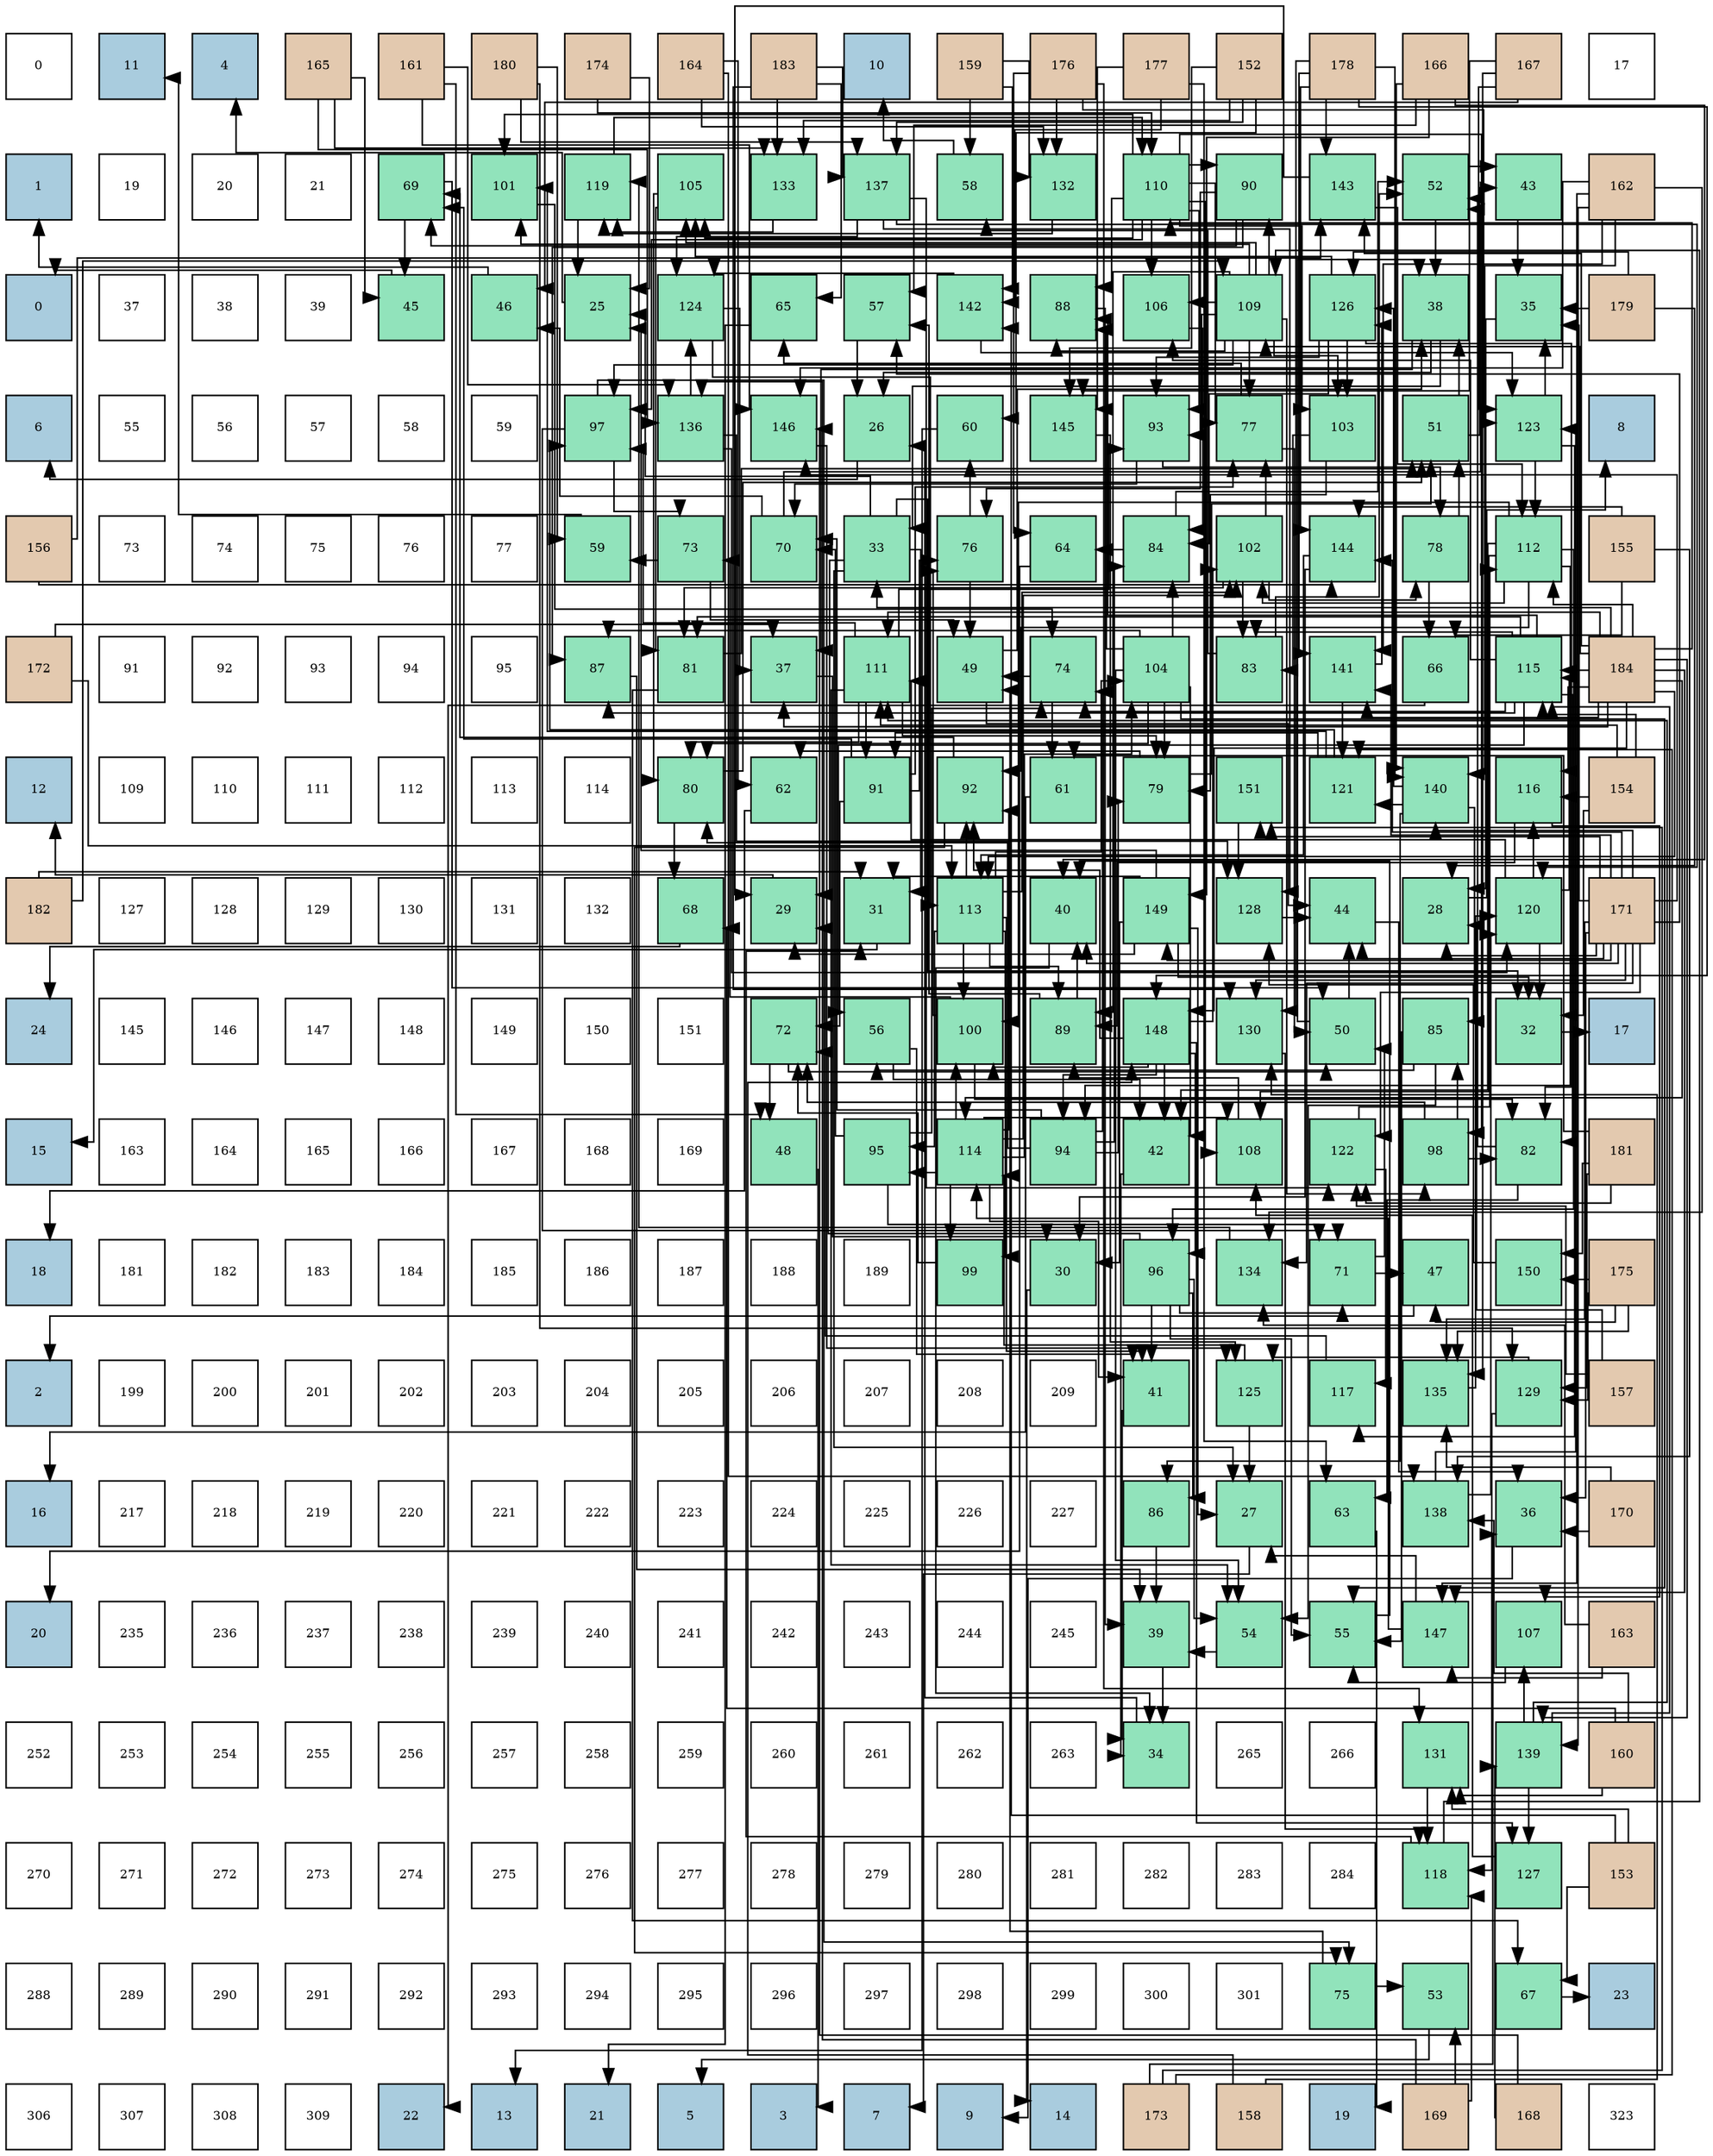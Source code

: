 digraph layout{
 rankdir=TB;
 splines=ortho;
 node [style=filled shape=square fixedsize=true width=0.6];
0[label="0", fontsize=8, fillcolor="#ffffff"];
1[label="11", fontsize=8, fillcolor="#a9ccde"];
2[label="4", fontsize=8, fillcolor="#a9ccde"];
3[label="165", fontsize=8, fillcolor="#e3c9af"];
4[label="161", fontsize=8, fillcolor="#e3c9af"];
5[label="180", fontsize=8, fillcolor="#e3c9af"];
6[label="174", fontsize=8, fillcolor="#e3c9af"];
7[label="164", fontsize=8, fillcolor="#e3c9af"];
8[label="183", fontsize=8, fillcolor="#e3c9af"];
9[label="10", fontsize=8, fillcolor="#a9ccde"];
10[label="159", fontsize=8, fillcolor="#e3c9af"];
11[label="176", fontsize=8, fillcolor="#e3c9af"];
12[label="177", fontsize=8, fillcolor="#e3c9af"];
13[label="152", fontsize=8, fillcolor="#e3c9af"];
14[label="178", fontsize=8, fillcolor="#e3c9af"];
15[label="166", fontsize=8, fillcolor="#e3c9af"];
16[label="167", fontsize=8, fillcolor="#e3c9af"];
17[label="17", fontsize=8, fillcolor="#ffffff"];
18[label="1", fontsize=8, fillcolor="#a9ccde"];
19[label="19", fontsize=8, fillcolor="#ffffff"];
20[label="20", fontsize=8, fillcolor="#ffffff"];
21[label="21", fontsize=8, fillcolor="#ffffff"];
22[label="69", fontsize=8, fillcolor="#91e3bb"];
23[label="101", fontsize=8, fillcolor="#91e3bb"];
24[label="119", fontsize=8, fillcolor="#91e3bb"];
25[label="105", fontsize=8, fillcolor="#91e3bb"];
26[label="133", fontsize=8, fillcolor="#91e3bb"];
27[label="137", fontsize=8, fillcolor="#91e3bb"];
28[label="58", fontsize=8, fillcolor="#91e3bb"];
29[label="132", fontsize=8, fillcolor="#91e3bb"];
30[label="110", fontsize=8, fillcolor="#91e3bb"];
31[label="90", fontsize=8, fillcolor="#91e3bb"];
32[label="143", fontsize=8, fillcolor="#91e3bb"];
33[label="52", fontsize=8, fillcolor="#91e3bb"];
34[label="43", fontsize=8, fillcolor="#91e3bb"];
35[label="162", fontsize=8, fillcolor="#e3c9af"];
36[label="0", fontsize=8, fillcolor="#a9ccde"];
37[label="37", fontsize=8, fillcolor="#ffffff"];
38[label="38", fontsize=8, fillcolor="#ffffff"];
39[label="39", fontsize=8, fillcolor="#ffffff"];
40[label="45", fontsize=8, fillcolor="#91e3bb"];
41[label="46", fontsize=8, fillcolor="#91e3bb"];
42[label="25", fontsize=8, fillcolor="#91e3bb"];
43[label="124", fontsize=8, fillcolor="#91e3bb"];
44[label="65", fontsize=8, fillcolor="#91e3bb"];
45[label="57", fontsize=8, fillcolor="#91e3bb"];
46[label="142", fontsize=8, fillcolor="#91e3bb"];
47[label="88", fontsize=8, fillcolor="#91e3bb"];
48[label="106", fontsize=8, fillcolor="#91e3bb"];
49[label="109", fontsize=8, fillcolor="#91e3bb"];
50[label="126", fontsize=8, fillcolor="#91e3bb"];
51[label="38", fontsize=8, fillcolor="#91e3bb"];
52[label="35", fontsize=8, fillcolor="#91e3bb"];
53[label="179", fontsize=8, fillcolor="#e3c9af"];
54[label="6", fontsize=8, fillcolor="#a9ccde"];
55[label="55", fontsize=8, fillcolor="#ffffff"];
56[label="56", fontsize=8, fillcolor="#ffffff"];
57[label="57", fontsize=8, fillcolor="#ffffff"];
58[label="58", fontsize=8, fillcolor="#ffffff"];
59[label="59", fontsize=8, fillcolor="#ffffff"];
60[label="97", fontsize=8, fillcolor="#91e3bb"];
61[label="136", fontsize=8, fillcolor="#91e3bb"];
62[label="146", fontsize=8, fillcolor="#91e3bb"];
63[label="26", fontsize=8, fillcolor="#91e3bb"];
64[label="60", fontsize=8, fillcolor="#91e3bb"];
65[label="145", fontsize=8, fillcolor="#91e3bb"];
66[label="93", fontsize=8, fillcolor="#91e3bb"];
67[label="77", fontsize=8, fillcolor="#91e3bb"];
68[label="103", fontsize=8, fillcolor="#91e3bb"];
69[label="51", fontsize=8, fillcolor="#91e3bb"];
70[label="123", fontsize=8, fillcolor="#91e3bb"];
71[label="8", fontsize=8, fillcolor="#a9ccde"];
72[label="156", fontsize=8, fillcolor="#e3c9af"];
73[label="73", fontsize=8, fillcolor="#ffffff"];
74[label="74", fontsize=8, fillcolor="#ffffff"];
75[label="75", fontsize=8, fillcolor="#ffffff"];
76[label="76", fontsize=8, fillcolor="#ffffff"];
77[label="77", fontsize=8, fillcolor="#ffffff"];
78[label="59", fontsize=8, fillcolor="#91e3bb"];
79[label="73", fontsize=8, fillcolor="#91e3bb"];
80[label="70", fontsize=8, fillcolor="#91e3bb"];
81[label="33", fontsize=8, fillcolor="#91e3bb"];
82[label="76", fontsize=8, fillcolor="#91e3bb"];
83[label="64", fontsize=8, fillcolor="#91e3bb"];
84[label="84", fontsize=8, fillcolor="#91e3bb"];
85[label="102", fontsize=8, fillcolor="#91e3bb"];
86[label="144", fontsize=8, fillcolor="#91e3bb"];
87[label="78", fontsize=8, fillcolor="#91e3bb"];
88[label="112", fontsize=8, fillcolor="#91e3bb"];
89[label="155", fontsize=8, fillcolor="#e3c9af"];
90[label="172", fontsize=8, fillcolor="#e3c9af"];
91[label="91", fontsize=8, fillcolor="#ffffff"];
92[label="92", fontsize=8, fillcolor="#ffffff"];
93[label="93", fontsize=8, fillcolor="#ffffff"];
94[label="94", fontsize=8, fillcolor="#ffffff"];
95[label="95", fontsize=8, fillcolor="#ffffff"];
96[label="87", fontsize=8, fillcolor="#91e3bb"];
97[label="81", fontsize=8, fillcolor="#91e3bb"];
98[label="37", fontsize=8, fillcolor="#91e3bb"];
99[label="111", fontsize=8, fillcolor="#91e3bb"];
100[label="49", fontsize=8, fillcolor="#91e3bb"];
101[label="74", fontsize=8, fillcolor="#91e3bb"];
102[label="104", fontsize=8, fillcolor="#91e3bb"];
103[label="83", fontsize=8, fillcolor="#91e3bb"];
104[label="141", fontsize=8, fillcolor="#91e3bb"];
105[label="66", fontsize=8, fillcolor="#91e3bb"];
106[label="115", fontsize=8, fillcolor="#91e3bb"];
107[label="184", fontsize=8, fillcolor="#e3c9af"];
108[label="12", fontsize=8, fillcolor="#a9ccde"];
109[label="109", fontsize=8, fillcolor="#ffffff"];
110[label="110", fontsize=8, fillcolor="#ffffff"];
111[label="111", fontsize=8, fillcolor="#ffffff"];
112[label="112", fontsize=8, fillcolor="#ffffff"];
113[label="113", fontsize=8, fillcolor="#ffffff"];
114[label="114", fontsize=8, fillcolor="#ffffff"];
115[label="80", fontsize=8, fillcolor="#91e3bb"];
116[label="62", fontsize=8, fillcolor="#91e3bb"];
117[label="91", fontsize=8, fillcolor="#91e3bb"];
118[label="92", fontsize=8, fillcolor="#91e3bb"];
119[label="61", fontsize=8, fillcolor="#91e3bb"];
120[label="79", fontsize=8, fillcolor="#91e3bb"];
121[label="151", fontsize=8, fillcolor="#91e3bb"];
122[label="121", fontsize=8, fillcolor="#91e3bb"];
123[label="140", fontsize=8, fillcolor="#91e3bb"];
124[label="116", fontsize=8, fillcolor="#91e3bb"];
125[label="154", fontsize=8, fillcolor="#e3c9af"];
126[label="182", fontsize=8, fillcolor="#e3c9af"];
127[label="127", fontsize=8, fillcolor="#ffffff"];
128[label="128", fontsize=8, fillcolor="#ffffff"];
129[label="129", fontsize=8, fillcolor="#ffffff"];
130[label="130", fontsize=8, fillcolor="#ffffff"];
131[label="131", fontsize=8, fillcolor="#ffffff"];
132[label="132", fontsize=8, fillcolor="#ffffff"];
133[label="68", fontsize=8, fillcolor="#91e3bb"];
134[label="29", fontsize=8, fillcolor="#91e3bb"];
135[label="31", fontsize=8, fillcolor="#91e3bb"];
136[label="113", fontsize=8, fillcolor="#91e3bb"];
137[label="40", fontsize=8, fillcolor="#91e3bb"];
138[label="149", fontsize=8, fillcolor="#91e3bb"];
139[label="128", fontsize=8, fillcolor="#91e3bb"];
140[label="44", fontsize=8, fillcolor="#91e3bb"];
141[label="28", fontsize=8, fillcolor="#91e3bb"];
142[label="120", fontsize=8, fillcolor="#91e3bb"];
143[label="171", fontsize=8, fillcolor="#e3c9af"];
144[label="24", fontsize=8, fillcolor="#a9ccde"];
145[label="145", fontsize=8, fillcolor="#ffffff"];
146[label="146", fontsize=8, fillcolor="#ffffff"];
147[label="147", fontsize=8, fillcolor="#ffffff"];
148[label="148", fontsize=8, fillcolor="#ffffff"];
149[label="149", fontsize=8, fillcolor="#ffffff"];
150[label="150", fontsize=8, fillcolor="#ffffff"];
151[label="151", fontsize=8, fillcolor="#ffffff"];
152[label="72", fontsize=8, fillcolor="#91e3bb"];
153[label="56", fontsize=8, fillcolor="#91e3bb"];
154[label="100", fontsize=8, fillcolor="#91e3bb"];
155[label="89", fontsize=8, fillcolor="#91e3bb"];
156[label="148", fontsize=8, fillcolor="#91e3bb"];
157[label="130", fontsize=8, fillcolor="#91e3bb"];
158[label="50", fontsize=8, fillcolor="#91e3bb"];
159[label="85", fontsize=8, fillcolor="#91e3bb"];
160[label="32", fontsize=8, fillcolor="#91e3bb"];
161[label="17", fontsize=8, fillcolor="#a9ccde"];
162[label="15", fontsize=8, fillcolor="#a9ccde"];
163[label="163", fontsize=8, fillcolor="#ffffff"];
164[label="164", fontsize=8, fillcolor="#ffffff"];
165[label="165", fontsize=8, fillcolor="#ffffff"];
166[label="166", fontsize=8, fillcolor="#ffffff"];
167[label="167", fontsize=8, fillcolor="#ffffff"];
168[label="168", fontsize=8, fillcolor="#ffffff"];
169[label="169", fontsize=8, fillcolor="#ffffff"];
170[label="48", fontsize=8, fillcolor="#91e3bb"];
171[label="95", fontsize=8, fillcolor="#91e3bb"];
172[label="114", fontsize=8, fillcolor="#91e3bb"];
173[label="94", fontsize=8, fillcolor="#91e3bb"];
174[label="42", fontsize=8, fillcolor="#91e3bb"];
175[label="108", fontsize=8, fillcolor="#91e3bb"];
176[label="122", fontsize=8, fillcolor="#91e3bb"];
177[label="98", fontsize=8, fillcolor="#91e3bb"];
178[label="82", fontsize=8, fillcolor="#91e3bb"];
179[label="181", fontsize=8, fillcolor="#e3c9af"];
180[label="18", fontsize=8, fillcolor="#a9ccde"];
181[label="181", fontsize=8, fillcolor="#ffffff"];
182[label="182", fontsize=8, fillcolor="#ffffff"];
183[label="183", fontsize=8, fillcolor="#ffffff"];
184[label="184", fontsize=8, fillcolor="#ffffff"];
185[label="185", fontsize=8, fillcolor="#ffffff"];
186[label="186", fontsize=8, fillcolor="#ffffff"];
187[label="187", fontsize=8, fillcolor="#ffffff"];
188[label="188", fontsize=8, fillcolor="#ffffff"];
189[label="189", fontsize=8, fillcolor="#ffffff"];
190[label="99", fontsize=8, fillcolor="#91e3bb"];
191[label="30", fontsize=8, fillcolor="#91e3bb"];
192[label="96", fontsize=8, fillcolor="#91e3bb"];
193[label="134", fontsize=8, fillcolor="#91e3bb"];
194[label="71", fontsize=8, fillcolor="#91e3bb"];
195[label="47", fontsize=8, fillcolor="#91e3bb"];
196[label="150", fontsize=8, fillcolor="#91e3bb"];
197[label="175", fontsize=8, fillcolor="#e3c9af"];
198[label="2", fontsize=8, fillcolor="#a9ccde"];
199[label="199", fontsize=8, fillcolor="#ffffff"];
200[label="200", fontsize=8, fillcolor="#ffffff"];
201[label="201", fontsize=8, fillcolor="#ffffff"];
202[label="202", fontsize=8, fillcolor="#ffffff"];
203[label="203", fontsize=8, fillcolor="#ffffff"];
204[label="204", fontsize=8, fillcolor="#ffffff"];
205[label="205", fontsize=8, fillcolor="#ffffff"];
206[label="206", fontsize=8, fillcolor="#ffffff"];
207[label="207", fontsize=8, fillcolor="#ffffff"];
208[label="208", fontsize=8, fillcolor="#ffffff"];
209[label="209", fontsize=8, fillcolor="#ffffff"];
210[label="41", fontsize=8, fillcolor="#91e3bb"];
211[label="125", fontsize=8, fillcolor="#91e3bb"];
212[label="117", fontsize=8, fillcolor="#91e3bb"];
213[label="135", fontsize=8, fillcolor="#91e3bb"];
214[label="129", fontsize=8, fillcolor="#91e3bb"];
215[label="157", fontsize=8, fillcolor="#e3c9af"];
216[label="16", fontsize=8, fillcolor="#a9ccde"];
217[label="217", fontsize=8, fillcolor="#ffffff"];
218[label="218", fontsize=8, fillcolor="#ffffff"];
219[label="219", fontsize=8, fillcolor="#ffffff"];
220[label="220", fontsize=8, fillcolor="#ffffff"];
221[label="221", fontsize=8, fillcolor="#ffffff"];
222[label="222", fontsize=8, fillcolor="#ffffff"];
223[label="223", fontsize=8, fillcolor="#ffffff"];
224[label="224", fontsize=8, fillcolor="#ffffff"];
225[label="225", fontsize=8, fillcolor="#ffffff"];
226[label="226", fontsize=8, fillcolor="#ffffff"];
227[label="227", fontsize=8, fillcolor="#ffffff"];
228[label="86", fontsize=8, fillcolor="#91e3bb"];
229[label="27", fontsize=8, fillcolor="#91e3bb"];
230[label="63", fontsize=8, fillcolor="#91e3bb"];
231[label="138", fontsize=8, fillcolor="#91e3bb"];
232[label="36", fontsize=8, fillcolor="#91e3bb"];
233[label="170", fontsize=8, fillcolor="#e3c9af"];
234[label="20", fontsize=8, fillcolor="#a9ccde"];
235[label="235", fontsize=8, fillcolor="#ffffff"];
236[label="236", fontsize=8, fillcolor="#ffffff"];
237[label="237", fontsize=8, fillcolor="#ffffff"];
238[label="238", fontsize=8, fillcolor="#ffffff"];
239[label="239", fontsize=8, fillcolor="#ffffff"];
240[label="240", fontsize=8, fillcolor="#ffffff"];
241[label="241", fontsize=8, fillcolor="#ffffff"];
242[label="242", fontsize=8, fillcolor="#ffffff"];
243[label="243", fontsize=8, fillcolor="#ffffff"];
244[label="244", fontsize=8, fillcolor="#ffffff"];
245[label="245", fontsize=8, fillcolor="#ffffff"];
246[label="39", fontsize=8, fillcolor="#91e3bb"];
247[label="54", fontsize=8, fillcolor="#91e3bb"];
248[label="55", fontsize=8, fillcolor="#91e3bb"];
249[label="147", fontsize=8, fillcolor="#91e3bb"];
250[label="107", fontsize=8, fillcolor="#91e3bb"];
251[label="163", fontsize=8, fillcolor="#e3c9af"];
252[label="252", fontsize=8, fillcolor="#ffffff"];
253[label="253", fontsize=8, fillcolor="#ffffff"];
254[label="254", fontsize=8, fillcolor="#ffffff"];
255[label="255", fontsize=8, fillcolor="#ffffff"];
256[label="256", fontsize=8, fillcolor="#ffffff"];
257[label="257", fontsize=8, fillcolor="#ffffff"];
258[label="258", fontsize=8, fillcolor="#ffffff"];
259[label="259", fontsize=8, fillcolor="#ffffff"];
260[label="260", fontsize=8, fillcolor="#ffffff"];
261[label="261", fontsize=8, fillcolor="#ffffff"];
262[label="262", fontsize=8, fillcolor="#ffffff"];
263[label="263", fontsize=8, fillcolor="#ffffff"];
264[label="34", fontsize=8, fillcolor="#91e3bb"];
265[label="265", fontsize=8, fillcolor="#ffffff"];
266[label="266", fontsize=8, fillcolor="#ffffff"];
267[label="131", fontsize=8, fillcolor="#91e3bb"];
268[label="139", fontsize=8, fillcolor="#91e3bb"];
269[label="160", fontsize=8, fillcolor="#e3c9af"];
270[label="270", fontsize=8, fillcolor="#ffffff"];
271[label="271", fontsize=8, fillcolor="#ffffff"];
272[label="272", fontsize=8, fillcolor="#ffffff"];
273[label="273", fontsize=8, fillcolor="#ffffff"];
274[label="274", fontsize=8, fillcolor="#ffffff"];
275[label="275", fontsize=8, fillcolor="#ffffff"];
276[label="276", fontsize=8, fillcolor="#ffffff"];
277[label="277", fontsize=8, fillcolor="#ffffff"];
278[label="278", fontsize=8, fillcolor="#ffffff"];
279[label="279", fontsize=8, fillcolor="#ffffff"];
280[label="280", fontsize=8, fillcolor="#ffffff"];
281[label="281", fontsize=8, fillcolor="#ffffff"];
282[label="282", fontsize=8, fillcolor="#ffffff"];
283[label="283", fontsize=8, fillcolor="#ffffff"];
284[label="284", fontsize=8, fillcolor="#ffffff"];
285[label="118", fontsize=8, fillcolor="#91e3bb"];
286[label="127", fontsize=8, fillcolor="#91e3bb"];
287[label="153", fontsize=8, fillcolor="#e3c9af"];
288[label="288", fontsize=8, fillcolor="#ffffff"];
289[label="289", fontsize=8, fillcolor="#ffffff"];
290[label="290", fontsize=8, fillcolor="#ffffff"];
291[label="291", fontsize=8, fillcolor="#ffffff"];
292[label="292", fontsize=8, fillcolor="#ffffff"];
293[label="293", fontsize=8, fillcolor="#ffffff"];
294[label="294", fontsize=8, fillcolor="#ffffff"];
295[label="295", fontsize=8, fillcolor="#ffffff"];
296[label="296", fontsize=8, fillcolor="#ffffff"];
297[label="297", fontsize=8, fillcolor="#ffffff"];
298[label="298", fontsize=8, fillcolor="#ffffff"];
299[label="299", fontsize=8, fillcolor="#ffffff"];
300[label="300", fontsize=8, fillcolor="#ffffff"];
301[label="301", fontsize=8, fillcolor="#ffffff"];
302[label="75", fontsize=8, fillcolor="#91e3bb"];
303[label="53", fontsize=8, fillcolor="#91e3bb"];
304[label="67", fontsize=8, fillcolor="#91e3bb"];
305[label="23", fontsize=8, fillcolor="#a9ccde"];
306[label="306", fontsize=8, fillcolor="#ffffff"];
307[label="307", fontsize=8, fillcolor="#ffffff"];
308[label="308", fontsize=8, fillcolor="#ffffff"];
309[label="309", fontsize=8, fillcolor="#ffffff"];
310[label="22", fontsize=8, fillcolor="#a9ccde"];
311[label="13", fontsize=8, fillcolor="#a9ccde"];
312[label="21", fontsize=8, fillcolor="#a9ccde"];
313[label="5", fontsize=8, fillcolor="#a9ccde"];
314[label="3", fontsize=8, fillcolor="#a9ccde"];
315[label="7", fontsize=8, fillcolor="#a9ccde"];
316[label="9", fontsize=8, fillcolor="#a9ccde"];
317[label="14", fontsize=8, fillcolor="#a9ccde"];
318[label="173", fontsize=8, fillcolor="#e3c9af"];
319[label="158", fontsize=8, fillcolor="#e3c9af"];
320[label="19", fontsize=8, fillcolor="#a9ccde"];
321[label="169", fontsize=8, fillcolor="#e3c9af"];
322[label="168", fontsize=8, fillcolor="#e3c9af"];
323[label="323", fontsize=8, fillcolor="#ffffff"];
edge [constraint=false, style=vis];42 -> 2;
63 -> 54;
229 -> 315;
141 -> 71;
134 -> 108;
191 -> 317;
135 -> 162;
160 -> 161;
81 -> 42;
81 -> 229;
81 -> 134;
81 -> 135;
81 -> 160;
264 -> 63;
52 -> 141;
232 -> 316;
98 -> 191;
51 -> 63;
51 -> 81;
51 -> 98;
246 -> 264;
137 -> 264;
210 -> 264;
174 -> 264;
34 -> 52;
140 -> 232;
40 -> 36;
41 -> 18;
195 -> 198;
170 -> 314;
100 -> 51;
100 -> 140;
158 -> 51;
158 -> 140;
69 -> 51;
69 -> 34;
33 -> 51;
33 -> 34;
303 -> 313;
247 -> 246;
248 -> 137;
153 -> 210;
153 -> 174;
45 -> 63;
28 -> 9;
78 -> 1;
64 -> 311;
119 -> 216;
116 -> 180;
230 -> 320;
83 -> 234;
44 -> 312;
105 -> 310;
304 -> 305;
133 -> 144;
22 -> 40;
22 -> 158;
80 -> 41;
80 -> 33;
194 -> 195;
194 -> 158;
152 -> 170;
152 -> 158;
79 -> 100;
79 -> 78;
101 -> 100;
101 -> 119;
302 -> 100;
302 -> 303;
82 -> 100;
82 -> 64;
67 -> 158;
67 -> 44;
87 -> 69;
87 -> 105;
120 -> 69;
120 -> 116;
115 -> 69;
115 -> 133;
97 -> 69;
97 -> 304;
178 -> 33;
178 -> 230;
103 -> 33;
103 -> 28;
84 -> 33;
84 -> 83;
159 -> 247;
159 -> 248;
159 -> 153;
228 -> 246;
96 -> 246;
47 -> 246;
155 -> 137;
155 -> 45;
31 -> 22;
31 -> 82;
31 -> 96;
117 -> 22;
117 -> 152;
117 -> 82;
117 -> 67;
118 -> 22;
118 -> 302;
66 -> 80;
66 -> 87;
173 -> 80;
173 -> 101;
173 -> 120;
173 -> 115;
173 -> 84;
171 -> 80;
171 -> 194;
171 -> 101;
192 -> 210;
192 -> 247;
192 -> 248;
192 -> 194;
192 -> 152;
192 -> 228;
60 -> 194;
60 -> 79;
60 -> 302;
177 -> 152;
177 -> 178;
177 -> 159;
190 -> 152;
154 -> 79;
154 -> 82;
154 -> 178;
23 -> 101;
85 -> 67;
85 -> 87;
85 -> 97;
85 -> 103;
68 -> 120;
68 -> 103;
102 -> 174;
102 -> 247;
102 -> 248;
102 -> 120;
102 -> 115;
102 -> 84;
102 -> 96;
102 -> 47;
25 -> 115;
25 -> 97;
48 -> 84;
250 -> 248;
175 -> 155;
49 -> 67;
49 -> 47;
49 -> 155;
49 -> 31;
49 -> 66;
49 -> 60;
49 -> 177;
49 -> 23;
49 -> 68;
49 -> 25;
49 -> 48;
30 -> 67;
30 -> 47;
30 -> 31;
30 -> 66;
30 -> 60;
30 -> 177;
30 -> 23;
30 -> 68;
30 -> 25;
30 -> 48;
30 -> 175;
99 -> 247;
99 -> 120;
99 -> 115;
99 -> 117;
99 -> 66;
99 -> 60;
88 -> 174;
88 -> 118;
88 -> 173;
88 -> 192;
88 -> 154;
88 -> 85;
88 -> 175;
136 -> 210;
136 -> 155;
136 -> 118;
136 -> 171;
136 -> 190;
136 -> 154;
136 -> 85;
136 -> 102;
172 -> 210;
172 -> 118;
172 -> 171;
172 -> 190;
172 -> 154;
172 -> 85;
172 -> 102;
172 -> 175;
106 -> 153;
106 -> 101;
106 -> 97;
106 -> 178;
106 -> 103;
106 -> 96;
106 -> 47;
106 -> 48;
124 -> 155;
124 -> 250;
212 -> 134;
285 -> 135;
285 -> 49;
24 -> 42;
24 -> 30;
142 -> 160;
142 -> 99;
142 -> 106;
142 -> 124;
122 -> 117;
122 -> 60;
122 -> 23;
176 -> 88;
176 -> 212;
70 -> 52;
70 -> 88;
70 -> 212;
43 -> 98;
43 -> 136;
211 -> 229;
211 -> 172;
50 -> 178;
50 -> 84;
50 -> 66;
50 -> 68;
50 -> 25;
286 -> 175;
139 -> 140;
214 -> 285;
214 -> 211;
157 -> 285;
267 -> 285;
29 -> 24;
26 -> 24;
193 -> 24;
213 -> 142;
61 -> 142;
61 -> 43;
61 -> 139;
27 -> 142;
27 -> 176;
27 -> 43;
27 -> 139;
231 -> 142;
231 -> 70;
268 -> 250;
268 -> 99;
268 -> 106;
268 -> 286;
123 -> 159;
123 -> 228;
123 -> 122;
123 -> 50;
104 -> 122;
104 -> 50;
46 -> 70;
46 -> 43;
32 -> 134;
32 -> 88;
86 -> 191;
86 -> 136;
65 -> 211;
62 -> 211;
249 -> 229;
249 -> 172;
156 -> 174;
156 -> 118;
156 -> 173;
156 -> 192;
156 -> 154;
156 -> 85;
156 -> 286;
138 -> 42;
138 -> 229;
138 -> 134;
138 -> 191;
138 -> 135;
138 -> 160;
196 -> 139;
121 -> 139;
13 -> 64;
13 -> 26;
13 -> 27;
13 -> 65;
287 -> 304;
287 -> 267;
287 -> 46;
125 -> 160;
125 -> 99;
125 -> 106;
125 -> 124;
89 -> 105;
89 -> 231;
89 -> 86;
72 -> 32;
72 -> 86;
215 -> 141;
215 -> 176;
319 -> 157;
319 -> 156;
10 -> 28;
10 -> 29;
10 -> 46;
269 -> 133;
269 -> 267;
269 -> 231;
4 -> 170;
4 -> 61;
4 -> 62;
35 -> 193;
35 -> 268;
35 -> 123;
35 -> 104;
35 -> 62;
35 -> 249;
251 -> 193;
251 -> 249;
7 -> 116;
7 -> 29;
7 -> 231;
3 -> 40;
3 -> 26;
3 -> 61;
15 -> 137;
15 -> 45;
15 -> 123;
15 -> 138;
16 -> 41;
16 -> 70;
16 -> 213;
16 -> 65;
322 -> 268;
322 -> 62;
321 -> 303;
321 -> 285;
321 -> 61;
233 -> 232;
233 -> 213;
143 -> 141;
143 -> 52;
143 -> 232;
143 -> 137;
143 -> 140;
143 -> 45;
143 -> 176;
143 -> 157;
143 -> 193;
143 -> 213;
143 -> 123;
143 -> 104;
143 -> 86;
143 -> 62;
143 -> 138;
143 -> 121;
90 -> 98;
90 -> 136;
318 -> 232;
318 -> 122;
318 -> 121;
6 -> 42;
6 -> 30;
197 -> 195;
197 -> 214;
197 -> 213;
197 -> 196;
11 -> 83;
11 -> 70;
11 -> 267;
11 -> 29;
12 -> 230;
12 -> 46;
12 -> 65;
14 -> 157;
14 -> 123;
14 -> 104;
14 -> 32;
14 -> 86;
14 -> 156;
53 -> 141;
53 -> 52;
53 -> 50;
5 -> 78;
5 -> 214;
5 -> 27;
179 -> 119;
179 -> 176;
179 -> 214;
179 -> 196;
126 -> 135;
126 -> 49;
8 -> 44;
8 -> 157;
8 -> 26;
8 -> 27;
107 -> 81;
107 -> 98;
107 -> 49;
107 -> 30;
107 -> 99;
107 -> 88;
107 -> 136;
107 -> 172;
107 -> 106;
107 -> 124;
107 -> 268;
107 -> 104;
107 -> 32;
107 -> 249;
107 -> 156;
edge [constraint=true, style=invis];
0 -> 18 -> 36 -> 54 -> 72 -> 90 -> 108 -> 126 -> 144 -> 162 -> 180 -> 198 -> 216 -> 234 -> 252 -> 270 -> 288 -> 306;
1 -> 19 -> 37 -> 55 -> 73 -> 91 -> 109 -> 127 -> 145 -> 163 -> 181 -> 199 -> 217 -> 235 -> 253 -> 271 -> 289 -> 307;
2 -> 20 -> 38 -> 56 -> 74 -> 92 -> 110 -> 128 -> 146 -> 164 -> 182 -> 200 -> 218 -> 236 -> 254 -> 272 -> 290 -> 308;
3 -> 21 -> 39 -> 57 -> 75 -> 93 -> 111 -> 129 -> 147 -> 165 -> 183 -> 201 -> 219 -> 237 -> 255 -> 273 -> 291 -> 309;
4 -> 22 -> 40 -> 58 -> 76 -> 94 -> 112 -> 130 -> 148 -> 166 -> 184 -> 202 -> 220 -> 238 -> 256 -> 274 -> 292 -> 310;
5 -> 23 -> 41 -> 59 -> 77 -> 95 -> 113 -> 131 -> 149 -> 167 -> 185 -> 203 -> 221 -> 239 -> 257 -> 275 -> 293 -> 311;
6 -> 24 -> 42 -> 60 -> 78 -> 96 -> 114 -> 132 -> 150 -> 168 -> 186 -> 204 -> 222 -> 240 -> 258 -> 276 -> 294 -> 312;
7 -> 25 -> 43 -> 61 -> 79 -> 97 -> 115 -> 133 -> 151 -> 169 -> 187 -> 205 -> 223 -> 241 -> 259 -> 277 -> 295 -> 313;
8 -> 26 -> 44 -> 62 -> 80 -> 98 -> 116 -> 134 -> 152 -> 170 -> 188 -> 206 -> 224 -> 242 -> 260 -> 278 -> 296 -> 314;
9 -> 27 -> 45 -> 63 -> 81 -> 99 -> 117 -> 135 -> 153 -> 171 -> 189 -> 207 -> 225 -> 243 -> 261 -> 279 -> 297 -> 315;
10 -> 28 -> 46 -> 64 -> 82 -> 100 -> 118 -> 136 -> 154 -> 172 -> 190 -> 208 -> 226 -> 244 -> 262 -> 280 -> 298 -> 316;
11 -> 29 -> 47 -> 65 -> 83 -> 101 -> 119 -> 137 -> 155 -> 173 -> 191 -> 209 -> 227 -> 245 -> 263 -> 281 -> 299 -> 317;
12 -> 30 -> 48 -> 66 -> 84 -> 102 -> 120 -> 138 -> 156 -> 174 -> 192 -> 210 -> 228 -> 246 -> 264 -> 282 -> 300 -> 318;
13 -> 31 -> 49 -> 67 -> 85 -> 103 -> 121 -> 139 -> 157 -> 175 -> 193 -> 211 -> 229 -> 247 -> 265 -> 283 -> 301 -> 319;
14 -> 32 -> 50 -> 68 -> 86 -> 104 -> 122 -> 140 -> 158 -> 176 -> 194 -> 212 -> 230 -> 248 -> 266 -> 284 -> 302 -> 320;
15 -> 33 -> 51 -> 69 -> 87 -> 105 -> 123 -> 141 -> 159 -> 177 -> 195 -> 213 -> 231 -> 249 -> 267 -> 285 -> 303 -> 321;
16 -> 34 -> 52 -> 70 -> 88 -> 106 -> 124 -> 142 -> 160 -> 178 -> 196 -> 214 -> 232 -> 250 -> 268 -> 286 -> 304 -> 322;
17 -> 35 -> 53 -> 71 -> 89 -> 107 -> 125 -> 143 -> 161 -> 179 -> 197 -> 215 -> 233 -> 251 -> 269 -> 287 -> 305 -> 323;
rank = same {0 -> 1 -> 2 -> 3 -> 4 -> 5 -> 6 -> 7 -> 8 -> 9 -> 10 -> 11 -> 12 -> 13 -> 14 -> 15 -> 16 -> 17};
rank = same {18 -> 19 -> 20 -> 21 -> 22 -> 23 -> 24 -> 25 -> 26 -> 27 -> 28 -> 29 -> 30 -> 31 -> 32 -> 33 -> 34 -> 35};
rank = same {36 -> 37 -> 38 -> 39 -> 40 -> 41 -> 42 -> 43 -> 44 -> 45 -> 46 -> 47 -> 48 -> 49 -> 50 -> 51 -> 52 -> 53};
rank = same {54 -> 55 -> 56 -> 57 -> 58 -> 59 -> 60 -> 61 -> 62 -> 63 -> 64 -> 65 -> 66 -> 67 -> 68 -> 69 -> 70 -> 71};
rank = same {72 -> 73 -> 74 -> 75 -> 76 -> 77 -> 78 -> 79 -> 80 -> 81 -> 82 -> 83 -> 84 -> 85 -> 86 -> 87 -> 88 -> 89};
rank = same {90 -> 91 -> 92 -> 93 -> 94 -> 95 -> 96 -> 97 -> 98 -> 99 -> 100 -> 101 -> 102 -> 103 -> 104 -> 105 -> 106 -> 107};
rank = same {108 -> 109 -> 110 -> 111 -> 112 -> 113 -> 114 -> 115 -> 116 -> 117 -> 118 -> 119 -> 120 -> 121 -> 122 -> 123 -> 124 -> 125};
rank = same {126 -> 127 -> 128 -> 129 -> 130 -> 131 -> 132 -> 133 -> 134 -> 135 -> 136 -> 137 -> 138 -> 139 -> 140 -> 141 -> 142 -> 143};
rank = same {144 -> 145 -> 146 -> 147 -> 148 -> 149 -> 150 -> 151 -> 152 -> 153 -> 154 -> 155 -> 156 -> 157 -> 158 -> 159 -> 160 -> 161};
rank = same {162 -> 163 -> 164 -> 165 -> 166 -> 167 -> 168 -> 169 -> 170 -> 171 -> 172 -> 173 -> 174 -> 175 -> 176 -> 177 -> 178 -> 179};
rank = same {180 -> 181 -> 182 -> 183 -> 184 -> 185 -> 186 -> 187 -> 188 -> 189 -> 190 -> 191 -> 192 -> 193 -> 194 -> 195 -> 196 -> 197};
rank = same {198 -> 199 -> 200 -> 201 -> 202 -> 203 -> 204 -> 205 -> 206 -> 207 -> 208 -> 209 -> 210 -> 211 -> 212 -> 213 -> 214 -> 215};
rank = same {216 -> 217 -> 218 -> 219 -> 220 -> 221 -> 222 -> 223 -> 224 -> 225 -> 226 -> 227 -> 228 -> 229 -> 230 -> 231 -> 232 -> 233};
rank = same {234 -> 235 -> 236 -> 237 -> 238 -> 239 -> 240 -> 241 -> 242 -> 243 -> 244 -> 245 -> 246 -> 247 -> 248 -> 249 -> 250 -> 251};
rank = same {252 -> 253 -> 254 -> 255 -> 256 -> 257 -> 258 -> 259 -> 260 -> 261 -> 262 -> 263 -> 264 -> 265 -> 266 -> 267 -> 268 -> 269};
rank = same {270 -> 271 -> 272 -> 273 -> 274 -> 275 -> 276 -> 277 -> 278 -> 279 -> 280 -> 281 -> 282 -> 283 -> 284 -> 285 -> 286 -> 287};
rank = same {288 -> 289 -> 290 -> 291 -> 292 -> 293 -> 294 -> 295 -> 296 -> 297 -> 298 -> 299 -> 300 -> 301 -> 302 -> 303 -> 304 -> 305};
rank = same {306 -> 307 -> 308 -> 309 -> 310 -> 311 -> 312 -> 313 -> 314 -> 315 -> 316 -> 317 -> 318 -> 319 -> 320 -> 321 -> 322 -> 323};
}